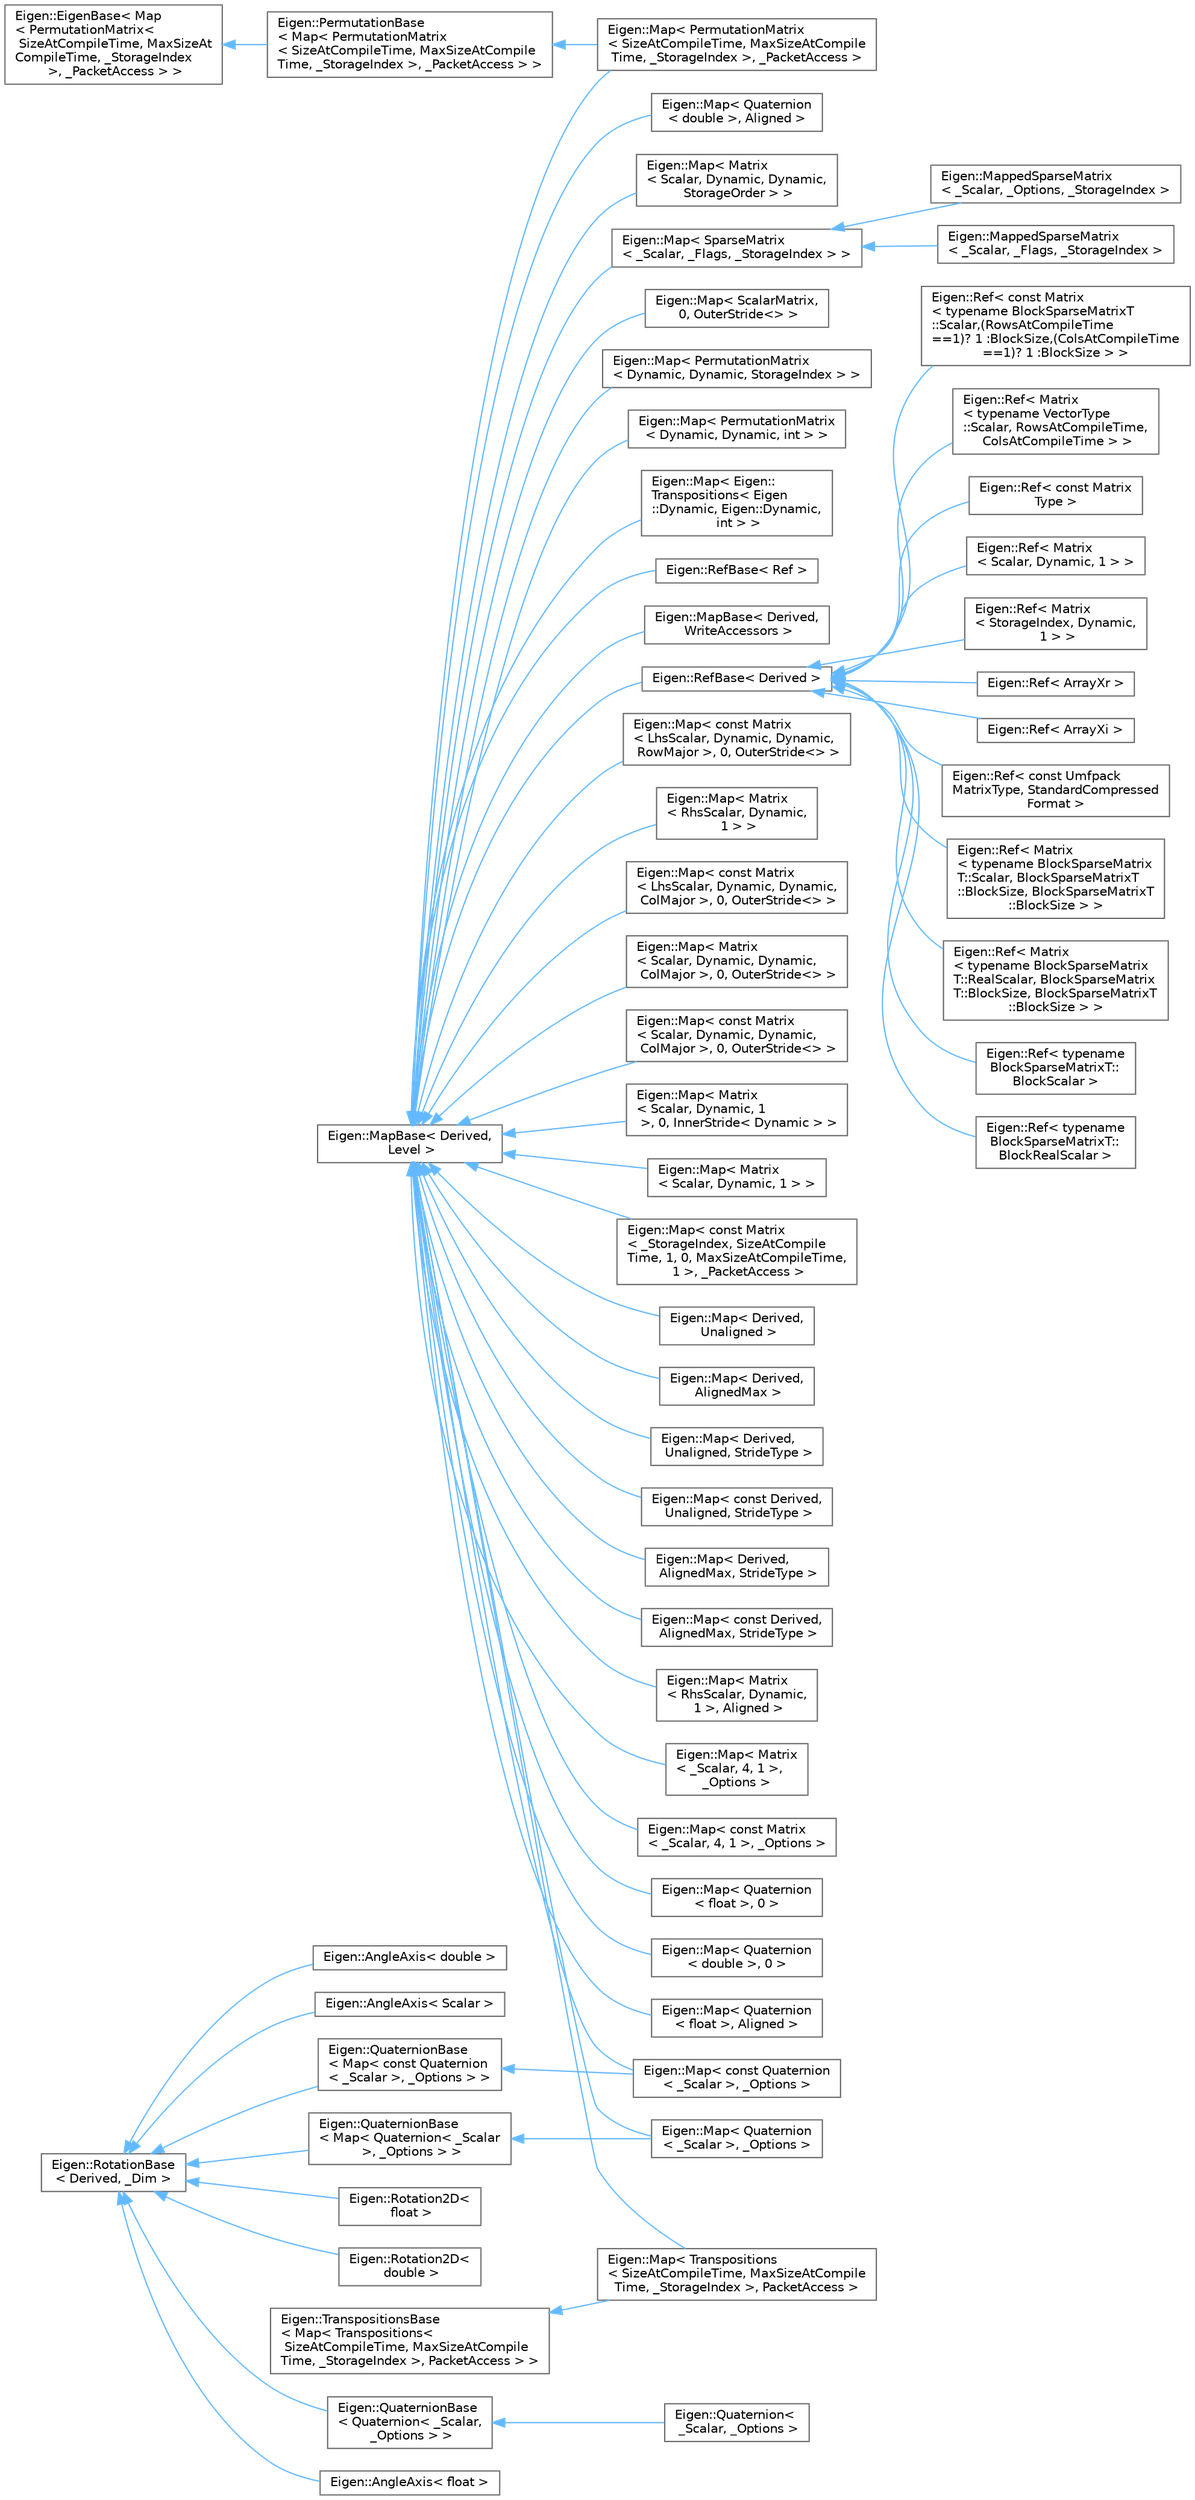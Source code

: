 digraph "类继承关系图"
{
 // LATEX_PDF_SIZE
  bgcolor="transparent";
  edge [fontname=Helvetica,fontsize=10,labelfontname=Helvetica,labelfontsize=10];
  node [fontname=Helvetica,fontsize=10,shape=box,height=0.2,width=0.4];
  rankdir="LR";
  Node0 [id="Node000000",label="Eigen::EigenBase\< Map\l\< PermutationMatrix\<\l SizeAtCompileTime, MaxSizeAt\lCompileTime, _StorageIndex\l \>, _PacketAccess \> \>",height=0.2,width=0.4,color="grey40", fillcolor="white", style="filled",URL="$struct_eigen_1_1_eigen_base.html",tooltip=" "];
  Node0 -> Node1 [id="edge3806_Node000000_Node000001",dir="back",color="steelblue1",style="solid",tooltip=" "];
  Node1 [id="Node000001",label="Eigen::PermutationBase\l\< Map\< PermutationMatrix\l\< SizeAtCompileTime, MaxSizeAtCompile\lTime, _StorageIndex \>, _PacketAccess \> \>",height=0.2,width=0.4,color="grey40", fillcolor="white", style="filled",URL="$class_eigen_1_1_permutation_base.html",tooltip=" "];
  Node1 -> Node2 [id="edge3807_Node000001_Node000002",dir="back",color="steelblue1",style="solid",tooltip=" "];
  Node2 [id="Node000002",label="Eigen::Map\< PermutationMatrix\l\< SizeAtCompileTime, MaxSizeAtCompile\lTime, _StorageIndex \>, _PacketAccess \>",height=0.2,width=0.4,color="grey40", fillcolor="white", style="filled",URL="$class_eigen_1_1_map_3_01_permutation_matrix_3_01_size_at_compile_time_00_01_max_size_at_compile_2f9d18bf0084dbfb13fbbfe14adaf22d.html",tooltip=" "];
  Node3 [id="Node000003",label="Eigen::MapBase\< Derived,\l Level \>",height=0.2,width=0.4,color="grey40", fillcolor="white", style="filled",URL="$class_eigen_1_1_map_base.html",tooltip=" "];
  Node3 -> Node4 [id="edge3808_Node000003_Node000004",dir="back",color="steelblue1",style="solid",tooltip=" "];
  Node4 [id="Node000004",label="Eigen::Map\< const Matrix\l\< LhsScalar, Dynamic, Dynamic,\l RowMajor \>, 0, OuterStride\<\> \>",height=0.2,width=0.4,color="grey40", fillcolor="white", style="filled",URL="$class_eigen_1_1_map.html",tooltip=" "];
  Node3 -> Node5 [id="edge3809_Node000003_Node000005",dir="back",color="steelblue1",style="solid",tooltip=" "];
  Node5 [id="Node000005",label="Eigen::Map\< Matrix\l\< RhsScalar, Dynamic,\l 1 \> \>",height=0.2,width=0.4,color="grey40", fillcolor="white", style="filled",URL="$class_eigen_1_1_map.html",tooltip=" "];
  Node3 -> Node6 [id="edge3810_Node000003_Node000006",dir="back",color="steelblue1",style="solid",tooltip=" "];
  Node6 [id="Node000006",label="Eigen::Map\< const Matrix\l\< LhsScalar, Dynamic, Dynamic,\l ColMajor \>, 0, OuterStride\<\> \>",height=0.2,width=0.4,color="grey40", fillcolor="white", style="filled",URL="$class_eigen_1_1_map.html",tooltip=" "];
  Node3 -> Node7 [id="edge3811_Node000003_Node000007",dir="back",color="steelblue1",style="solid",tooltip=" "];
  Node7 [id="Node000007",label="Eigen::Map\< Matrix\l\< Scalar, Dynamic, Dynamic,\l ColMajor \>, 0, OuterStride\<\> \>",height=0.2,width=0.4,color="grey40", fillcolor="white", style="filled",URL="$class_eigen_1_1_map.html",tooltip=" "];
  Node3 -> Node8 [id="edge3812_Node000003_Node000008",dir="back",color="steelblue1",style="solid",tooltip=" "];
  Node8 [id="Node000008",label="Eigen::Map\< const Matrix\l\< Scalar, Dynamic, Dynamic,\l ColMajor \>, 0, OuterStride\<\> \>",height=0.2,width=0.4,color="grey40", fillcolor="white", style="filled",URL="$class_eigen_1_1_map.html",tooltip=" "];
  Node3 -> Node9 [id="edge3813_Node000003_Node000009",dir="back",color="steelblue1",style="solid",tooltip=" "];
  Node9 [id="Node000009",label="Eigen::Map\< Matrix\l\< Scalar, Dynamic, 1\l \>, 0, InnerStride\< Dynamic \> \>",height=0.2,width=0.4,color="grey40", fillcolor="white", style="filled",URL="$class_eigen_1_1_map.html",tooltip=" "];
  Node3 -> Node10 [id="edge3814_Node000003_Node000010",dir="back",color="steelblue1",style="solid",tooltip=" "];
  Node10 [id="Node000010",label="Eigen::Map\< Matrix\l\< Scalar, Dynamic, 1 \> \>",height=0.2,width=0.4,color="grey40", fillcolor="white", style="filled",URL="$class_eigen_1_1_map.html",tooltip=" "];
  Node3 -> Node11 [id="edge3815_Node000003_Node000011",dir="back",color="steelblue1",style="solid",tooltip=" "];
  Node11 [id="Node000011",label="Eigen::Map\< const Matrix\l\< _StorageIndex, SizeAtCompile\lTime, 1, 0, MaxSizeAtCompileTime,\l 1 \>, _PacketAccess \>",height=0.2,width=0.4,color="grey40", fillcolor="white", style="filled",URL="$class_eigen_1_1_map.html",tooltip=" "];
  Node3 -> Node12 [id="edge3816_Node000003_Node000012",dir="back",color="steelblue1",style="solid",tooltip=" "];
  Node12 [id="Node000012",label="Eigen::Map\< Derived,\l Unaligned \>",height=0.2,width=0.4,color="grey40", fillcolor="white", style="filled",URL="$class_eigen_1_1_map.html",tooltip=" "];
  Node3 -> Node13 [id="edge3817_Node000003_Node000013",dir="back",color="steelblue1",style="solid",tooltip=" "];
  Node13 [id="Node000013",label="Eigen::Map\< Derived,\l AlignedMax \>",height=0.2,width=0.4,color="grey40", fillcolor="white", style="filled",URL="$class_eigen_1_1_map.html",tooltip=" "];
  Node3 -> Node14 [id="edge3818_Node000003_Node000014",dir="back",color="steelblue1",style="solid",tooltip=" "];
  Node14 [id="Node000014",label="Eigen::Map\< Derived,\l Unaligned, StrideType \>",height=0.2,width=0.4,color="grey40", fillcolor="white", style="filled",URL="$class_eigen_1_1_map.html",tooltip=" "];
  Node3 -> Node15 [id="edge3819_Node000003_Node000015",dir="back",color="steelblue1",style="solid",tooltip=" "];
  Node15 [id="Node000015",label="Eigen::Map\< const Derived,\l Unaligned, StrideType \>",height=0.2,width=0.4,color="grey40", fillcolor="white", style="filled",URL="$class_eigen_1_1_map.html",tooltip=" "];
  Node3 -> Node16 [id="edge3820_Node000003_Node000016",dir="back",color="steelblue1",style="solid",tooltip=" "];
  Node16 [id="Node000016",label="Eigen::Map\< Derived,\l AlignedMax, StrideType \>",height=0.2,width=0.4,color="grey40", fillcolor="white", style="filled",URL="$class_eigen_1_1_map.html",tooltip=" "];
  Node3 -> Node17 [id="edge3821_Node000003_Node000017",dir="back",color="steelblue1",style="solid",tooltip=" "];
  Node17 [id="Node000017",label="Eigen::Map\< const Derived,\l AlignedMax, StrideType \>",height=0.2,width=0.4,color="grey40", fillcolor="white", style="filled",URL="$class_eigen_1_1_map.html",tooltip=" "];
  Node3 -> Node18 [id="edge3822_Node000003_Node000018",dir="back",color="steelblue1",style="solid",tooltip=" "];
  Node18 [id="Node000018",label="Eigen::Map\< Matrix\l\< RhsScalar, Dynamic,\l 1 \>, Aligned \>",height=0.2,width=0.4,color="grey40", fillcolor="white", style="filled",URL="$class_eigen_1_1_map.html",tooltip=" "];
  Node3 -> Node19 [id="edge3823_Node000003_Node000019",dir="back",color="steelblue1",style="solid",tooltip=" "];
  Node19 [id="Node000019",label="Eigen::Map\< Matrix\l\< _Scalar, 4, 1 \>, \l_Options \>",height=0.2,width=0.4,color="grey40", fillcolor="white", style="filled",URL="$class_eigen_1_1_map.html",tooltip=" "];
  Node3 -> Node20 [id="edge3824_Node000003_Node000020",dir="back",color="steelblue1",style="solid",tooltip=" "];
  Node20 [id="Node000020",label="Eigen::Map\< const Matrix\l\< _Scalar, 4, 1 \>, _Options \>",height=0.2,width=0.4,color="grey40", fillcolor="white", style="filled",URL="$class_eigen_1_1_map.html",tooltip=" "];
  Node3 -> Node21 [id="edge3825_Node000003_Node000021",dir="back",color="steelblue1",style="solid",tooltip=" "];
  Node21 [id="Node000021",label="Eigen::Map\< Quaternion\l\< float \>, 0 \>",height=0.2,width=0.4,color="grey40", fillcolor="white", style="filled",URL="$class_eigen_1_1_map.html",tooltip=" "];
  Node3 -> Node22 [id="edge3826_Node000003_Node000022",dir="back",color="steelblue1",style="solid",tooltip=" "];
  Node22 [id="Node000022",label="Eigen::Map\< Quaternion\l\< double \>, 0 \>",height=0.2,width=0.4,color="grey40", fillcolor="white", style="filled",URL="$class_eigen_1_1_map.html",tooltip=" "];
  Node3 -> Node23 [id="edge3827_Node000003_Node000023",dir="back",color="steelblue1",style="solid",tooltip=" "];
  Node23 [id="Node000023",label="Eigen::Map\< Quaternion\l\< float \>, Aligned \>",height=0.2,width=0.4,color="grey40", fillcolor="white", style="filled",URL="$class_eigen_1_1_map.html",tooltip=" "];
  Node3 -> Node24 [id="edge3828_Node000003_Node000024",dir="back",color="steelblue1",style="solid",tooltip=" "];
  Node24 [id="Node000024",label="Eigen::Map\< Quaternion\l\< double \>, Aligned \>",height=0.2,width=0.4,color="grey40", fillcolor="white", style="filled",URL="$class_eigen_1_1_map.html",tooltip=" "];
  Node3 -> Node25 [id="edge3829_Node000003_Node000025",dir="back",color="steelblue1",style="solid",tooltip=" "];
  Node25 [id="Node000025",label="Eigen::Map\< Matrix\l\< Scalar, Dynamic, Dynamic,\l StorageOrder \> \>",height=0.2,width=0.4,color="grey40", fillcolor="white", style="filled",URL="$class_eigen_1_1_map.html",tooltip=" "];
  Node3 -> Node26 [id="edge3830_Node000003_Node000026",dir="back",color="steelblue1",style="solid",tooltip=" "];
  Node26 [id="Node000026",label="Eigen::Map\< SparseMatrix\l\< _Scalar, _Flags, _StorageIndex \> \>",height=0.2,width=0.4,color="grey40", fillcolor="white", style="filled",URL="$class_eigen_1_1_map.html",tooltip=" "];
  Node26 -> Node27 [id="edge3831_Node000026_Node000027",dir="back",color="steelblue1",style="solid",tooltip=" "];
  Node27 [id="Node000027",label="Eigen::MappedSparseMatrix\l\< _Scalar, _Options, _StorageIndex \>",height=0.2,width=0.4,color="grey40", fillcolor="white", style="filled",URL="$class_eigen_1_1_mapped_sparse_matrix.html",tooltip=" "];
  Node26 -> Node28 [id="edge3832_Node000026_Node000028",dir="back",color="steelblue1",style="solid",tooltip=" "];
  Node28 [id="Node000028",label="Eigen::MappedSparseMatrix\l\< _Scalar, _Flags, _StorageIndex \>",height=0.2,width=0.4,color="grey40", fillcolor="white", style="filled",URL="$class_eigen_1_1_mapped_sparse_matrix.html",tooltip="Sparse matrix"];
  Node3 -> Node29 [id="edge3833_Node000003_Node000029",dir="back",color="steelblue1",style="solid",tooltip=" "];
  Node29 [id="Node000029",label="Eigen::Map\< ScalarMatrix,\l 0, OuterStride\<\> \>",height=0.2,width=0.4,color="grey40", fillcolor="white", style="filled",URL="$class_eigen_1_1_map.html",tooltip=" "];
  Node3 -> Node30 [id="edge3834_Node000003_Node000030",dir="back",color="steelblue1",style="solid",tooltip=" "];
  Node30 [id="Node000030",label="Eigen::Map\< PermutationMatrix\l\< Dynamic, Dynamic, StorageIndex \> \>",height=0.2,width=0.4,color="grey40", fillcolor="white", style="filled",URL="$class_eigen_1_1_map.html",tooltip=" "];
  Node3 -> Node31 [id="edge3835_Node000003_Node000031",dir="back",color="steelblue1",style="solid",tooltip=" "];
  Node31 [id="Node000031",label="Eigen::Map\< PermutationMatrix\l\< Dynamic, Dynamic, int \> \>",height=0.2,width=0.4,color="grey40", fillcolor="white", style="filled",URL="$class_eigen_1_1_map.html",tooltip=" "];
  Node3 -> Node32 [id="edge3836_Node000003_Node000032",dir="back",color="steelblue1",style="solid",tooltip=" "];
  Node32 [id="Node000032",label="Eigen::Map\< Eigen::\lTranspositions\< Eigen\l::Dynamic, Eigen::Dynamic,\l int \> \>",height=0.2,width=0.4,color="grey40", fillcolor="white", style="filled",URL="$class_eigen_1_1_map.html",tooltip=" "];
  Node3 -> Node2 [id="edge3837_Node000003_Node000002",dir="back",color="steelblue1",style="solid",tooltip=" "];
  Node3 -> Node33 [id="edge3838_Node000003_Node000033",dir="back",color="steelblue1",style="solid",tooltip=" "];
  Node33 [id="Node000033",label="Eigen::Map\< Quaternion\l\< _Scalar \>, _Options \>",height=0.2,width=0.4,color="grey40", fillcolor="white", style="filled",URL="$class_eigen_1_1_map_3_01_quaternion_3_01___scalar_01_4_00_01___options_01_4.html",tooltip="Expression of a quaternion from a memory buffer"];
  Node3 -> Node45 [id="edge3839_Node000003_Node000045",dir="back",color="steelblue1",style="solid",tooltip=" "];
  Node45 [id="Node000045",label="Eigen::Map\< Transpositions\l\< SizeAtCompileTime, MaxSizeAtCompile\lTime, _StorageIndex \>, PacketAccess \>",height=0.2,width=0.4,color="grey40", fillcolor="white", style="filled",URL="$class_eigen_1_1_map_3_01_transpositions_3_01_size_at_compile_time_00_01_max_size_at_compile_timecc993082d7c0ba51ca94b27e97da8dd3.html",tooltip=" "];
  Node3 -> Node42 [id="edge3840_Node000003_Node000042",dir="back",color="steelblue1",style="solid",tooltip=" "];
  Node42 [id="Node000042",label="Eigen::Map\< const Quaternion\l\< _Scalar \>, _Options \>",height=0.2,width=0.4,color="grey40", fillcolor="white", style="filled",URL="$class_eigen_1_1_map_3_01const_01_quaternion_3_01___scalar_01_4_00_01___options_01_4.html",tooltip="Quaternion expression mapping a constant memory buffer"];
  Node3 -> Node47 [id="edge3841_Node000003_Node000047",dir="back",color="steelblue1",style="solid",tooltip=" "];
  Node47 [id="Node000047",label="Eigen::RefBase\< Ref \>",height=0.2,width=0.4,color="grey40", fillcolor="white", style="filled",URL="$class_eigen_1_1_ref_base.html",tooltip=" "];
  Node3 -> Node48 [id="edge3842_Node000003_Node000048",dir="back",color="steelblue1",style="solid",tooltip=" "];
  Node48 [id="Node000048",label="Eigen::MapBase\< Derived,\l WriteAccessors \>",height=0.2,width=0.4,color="grey40", fillcolor="white", style="filled",URL="$class_eigen_1_1_map_base_3_01_derived_00_01_write_accessors_01_4.html",tooltip="Base class for non-const dense Map and Block expression with direct access"];
  Node3 -> Node49 [id="edge3843_Node000003_Node000049",dir="back",color="steelblue1",style="solid",tooltip=" "];
  Node49 [id="Node000049",label="Eigen::RefBase\< Derived \>",height=0.2,width=0.4,color="grey40", fillcolor="white", style="filled",URL="$class_eigen_1_1_ref_base.html",tooltip=" "];
  Node49 -> Node50 [id="edge3844_Node000049_Node000050",dir="back",color="steelblue1",style="solid",tooltip=" "];
  Node50 [id="Node000050",label="Eigen::Ref\< const Matrix\lType \>",height=0.2,width=0.4,color="grey40", fillcolor="white", style="filled",URL="$class_eigen_1_1_ref.html",tooltip=" "];
  Node49 -> Node51 [id="edge3845_Node000049_Node000051",dir="back",color="steelblue1",style="solid",tooltip=" "];
  Node51 [id="Node000051",label="Eigen::Ref\< Matrix\l\< Scalar, Dynamic, 1 \> \>",height=0.2,width=0.4,color="grey40", fillcolor="white", style="filled",URL="$class_eigen_1_1_ref.html",tooltip=" "];
  Node49 -> Node52 [id="edge3846_Node000049_Node000052",dir="back",color="steelblue1",style="solid",tooltip=" "];
  Node52 [id="Node000052",label="Eigen::Ref\< Matrix\l\< StorageIndex, Dynamic,\l 1 \> \>",height=0.2,width=0.4,color="grey40", fillcolor="white", style="filled",URL="$class_eigen_1_1_ref.html",tooltip=" "];
  Node49 -> Node53 [id="edge3847_Node000049_Node000053",dir="back",color="steelblue1",style="solid",tooltip=" "];
  Node53 [id="Node000053",label="Eigen::Ref\< ArrayXr \>",height=0.2,width=0.4,color="grey40", fillcolor="white", style="filled",URL="$class_eigen_1_1_ref.html",tooltip=" "];
  Node49 -> Node54 [id="edge3848_Node000049_Node000054",dir="back",color="steelblue1",style="solid",tooltip=" "];
  Node54 [id="Node000054",label="Eigen::Ref\< ArrayXi \>",height=0.2,width=0.4,color="grey40", fillcolor="white", style="filled",URL="$class_eigen_1_1_ref.html",tooltip=" "];
  Node49 -> Node55 [id="edge3849_Node000049_Node000055",dir="back",color="steelblue1",style="solid",tooltip=" "];
  Node55 [id="Node000055",label="Eigen::Ref\< const Umfpack\lMatrixType, StandardCompressed\lFormat \>",height=0.2,width=0.4,color="grey40", fillcolor="white", style="filled",URL="$class_eigen_1_1_ref.html",tooltip=" "];
  Node49 -> Node56 [id="edge3850_Node000049_Node000056",dir="back",color="steelblue1",style="solid",tooltip=" "];
  Node56 [id="Node000056",label="Eigen::Ref\< Matrix\l\< typename BlockSparseMatrix\lT::Scalar, BlockSparseMatrixT\l::BlockSize, BlockSparseMatrixT\l::BlockSize \> \>",height=0.2,width=0.4,color="grey40", fillcolor="white", style="filled",URL="$class_eigen_1_1_ref.html",tooltip=" "];
  Node49 -> Node57 [id="edge3851_Node000049_Node000057",dir="back",color="steelblue1",style="solid",tooltip=" "];
  Node57 [id="Node000057",label="Eigen::Ref\< Matrix\l\< typename BlockSparseMatrix\lT::RealScalar, BlockSparseMatrix\lT::BlockSize, BlockSparseMatrixT\l::BlockSize \> \>",height=0.2,width=0.4,color="grey40", fillcolor="white", style="filled",URL="$class_eigen_1_1_ref.html",tooltip=" "];
  Node49 -> Node58 [id="edge3852_Node000049_Node000058",dir="back",color="steelblue1",style="solid",tooltip=" "];
  Node58 [id="Node000058",label="Eigen::Ref\< typename\l BlockSparseMatrixT::\lBlockScalar \>",height=0.2,width=0.4,color="grey40", fillcolor="white", style="filled",URL="$class_eigen_1_1_ref.html",tooltip=" "];
  Node49 -> Node59 [id="edge3853_Node000049_Node000059",dir="back",color="steelblue1",style="solid",tooltip=" "];
  Node59 [id="Node000059",label="Eigen::Ref\< typename\l BlockSparseMatrixT::\lBlockRealScalar \>",height=0.2,width=0.4,color="grey40", fillcolor="white", style="filled",URL="$class_eigen_1_1_ref.html",tooltip=" "];
  Node49 -> Node60 [id="edge3854_Node000049_Node000060",dir="back",color="steelblue1",style="solid",tooltip=" "];
  Node60 [id="Node000060",label="Eigen::Ref\< const Matrix\l\< typename BlockSparseMatrixT\l::Scalar,(RowsAtCompileTime\l==1)? 1 :BlockSize,(ColsAtCompileTime\l==1)? 1 :BlockSize \> \>",height=0.2,width=0.4,color="grey40", fillcolor="white", style="filled",URL="$class_eigen_1_1_ref.html",tooltip=" "];
  Node49 -> Node61 [id="edge3855_Node000049_Node000061",dir="back",color="steelblue1",style="solid",tooltip=" "];
  Node61 [id="Node000061",label="Eigen::Ref\< Matrix\l\< typename VectorType\l::Scalar, RowsAtCompileTime,\l ColsAtCompileTime \> \>",height=0.2,width=0.4,color="grey40", fillcolor="white", style="filled",URL="$class_eigen_1_1_ref.html",tooltip=" "];
  Node35 [id="Node000035",label="Eigen::RotationBase\l\< Derived, _Dim \>",height=0.2,width=0.4,color="grey40", fillcolor="white", style="filled",URL="$class_eigen_1_1_rotation_base.html",tooltip="Common base class for compact rotation representations"];
  Node35 -> Node36 [id="edge3856_Node000035_Node000036",dir="back",color="steelblue1",style="solid",tooltip=" "];
  Node36 [id="Node000036",label="Eigen::AngleAxis\< float \>",height=0.2,width=0.4,color="grey40", fillcolor="white", style="filled",URL="$class_eigen_1_1_angle_axis.html",tooltip=" "];
  Node35 -> Node37 [id="edge3857_Node000035_Node000037",dir="back",color="steelblue1",style="solid",tooltip=" "];
  Node37 [id="Node000037",label="Eigen::AngleAxis\< double \>",height=0.2,width=0.4,color="grey40", fillcolor="white", style="filled",URL="$class_eigen_1_1_angle_axis.html",tooltip=" "];
  Node35 -> Node38 [id="edge3858_Node000035_Node000038",dir="back",color="steelblue1",style="solid",tooltip=" "];
  Node38 [id="Node000038",label="Eigen::AngleAxis\< Scalar \>",height=0.2,width=0.4,color="grey40", fillcolor="white", style="filled",URL="$class_eigen_1_1_angle_axis.html",tooltip=" "];
  Node35 -> Node39 [id="edge3859_Node000035_Node000039",dir="back",color="steelblue1",style="solid",tooltip=" "];
  Node39 [id="Node000039",label="Eigen::QuaternionBase\l\< Quaternion\< _Scalar,\l _Options \> \>",height=0.2,width=0.4,color="grey40", fillcolor="white", style="filled",URL="$class_eigen_1_1_quaternion_base.html",tooltip=" "];
  Node39 -> Node40 [id="edge3860_Node000039_Node000040",dir="back",color="steelblue1",style="solid",tooltip=" "];
  Node40 [id="Node000040",label="Eigen::Quaternion\<\l _Scalar, _Options \>",height=0.2,width=0.4,color="grey40", fillcolor="white", style="filled",URL="$class_eigen_1_1_quaternion.html",tooltip="The quaternion class used to represent 3D orientations and rotations"];
  Node35 -> Node41 [id="edge3861_Node000035_Node000041",dir="back",color="steelblue1",style="solid",tooltip=" "];
  Node41 [id="Node000041",label="Eigen::QuaternionBase\l\< Map\< const Quaternion\l\< _Scalar \>, _Options \> \>",height=0.2,width=0.4,color="grey40", fillcolor="white", style="filled",URL="$class_eigen_1_1_quaternion_base.html",tooltip=" "];
  Node41 -> Node42 [id="edge3862_Node000041_Node000042",dir="back",color="steelblue1",style="solid",tooltip=" "];
  Node35 -> Node34 [id="edge3863_Node000035_Node000034",dir="back",color="steelblue1",style="solid",tooltip=" "];
  Node34 [id="Node000034",label="Eigen::QuaternionBase\l\< Map\< Quaternion\< _Scalar\l \>, _Options \> \>",height=0.2,width=0.4,color="grey40", fillcolor="white", style="filled",URL="$class_eigen_1_1_quaternion_base.html",tooltip=" "];
  Node34 -> Node33 [id="edge3864_Node000034_Node000033",dir="back",color="steelblue1",style="solid",tooltip=" "];
  Node35 -> Node43 [id="edge3865_Node000035_Node000043",dir="back",color="steelblue1",style="solid",tooltip=" "];
  Node43 [id="Node000043",label="Eigen::Rotation2D\<\l float \>",height=0.2,width=0.4,color="grey40", fillcolor="white", style="filled",URL="$class_eigen_1_1_rotation2_d.html",tooltip=" "];
  Node35 -> Node44 [id="edge3866_Node000035_Node000044",dir="back",color="steelblue1",style="solid",tooltip=" "];
  Node44 [id="Node000044",label="Eigen::Rotation2D\<\l double \>",height=0.2,width=0.4,color="grey40", fillcolor="white", style="filled",URL="$class_eigen_1_1_rotation2_d.html",tooltip=" "];
  Node46 [id="Node000046",label="Eigen::TranspositionsBase\l\< Map\< Transpositions\<\l SizeAtCompileTime, MaxSizeAtCompile\lTime, _StorageIndex \>, PacketAccess \> \>",height=0.2,width=0.4,color="grey40", fillcolor="white", style="filled",URL="$class_eigen_1_1_transpositions_base.html",tooltip=" "];
  Node46 -> Node45 [id="edge3867_Node000046_Node000045",dir="back",color="steelblue1",style="solid",tooltip=" "];
}
